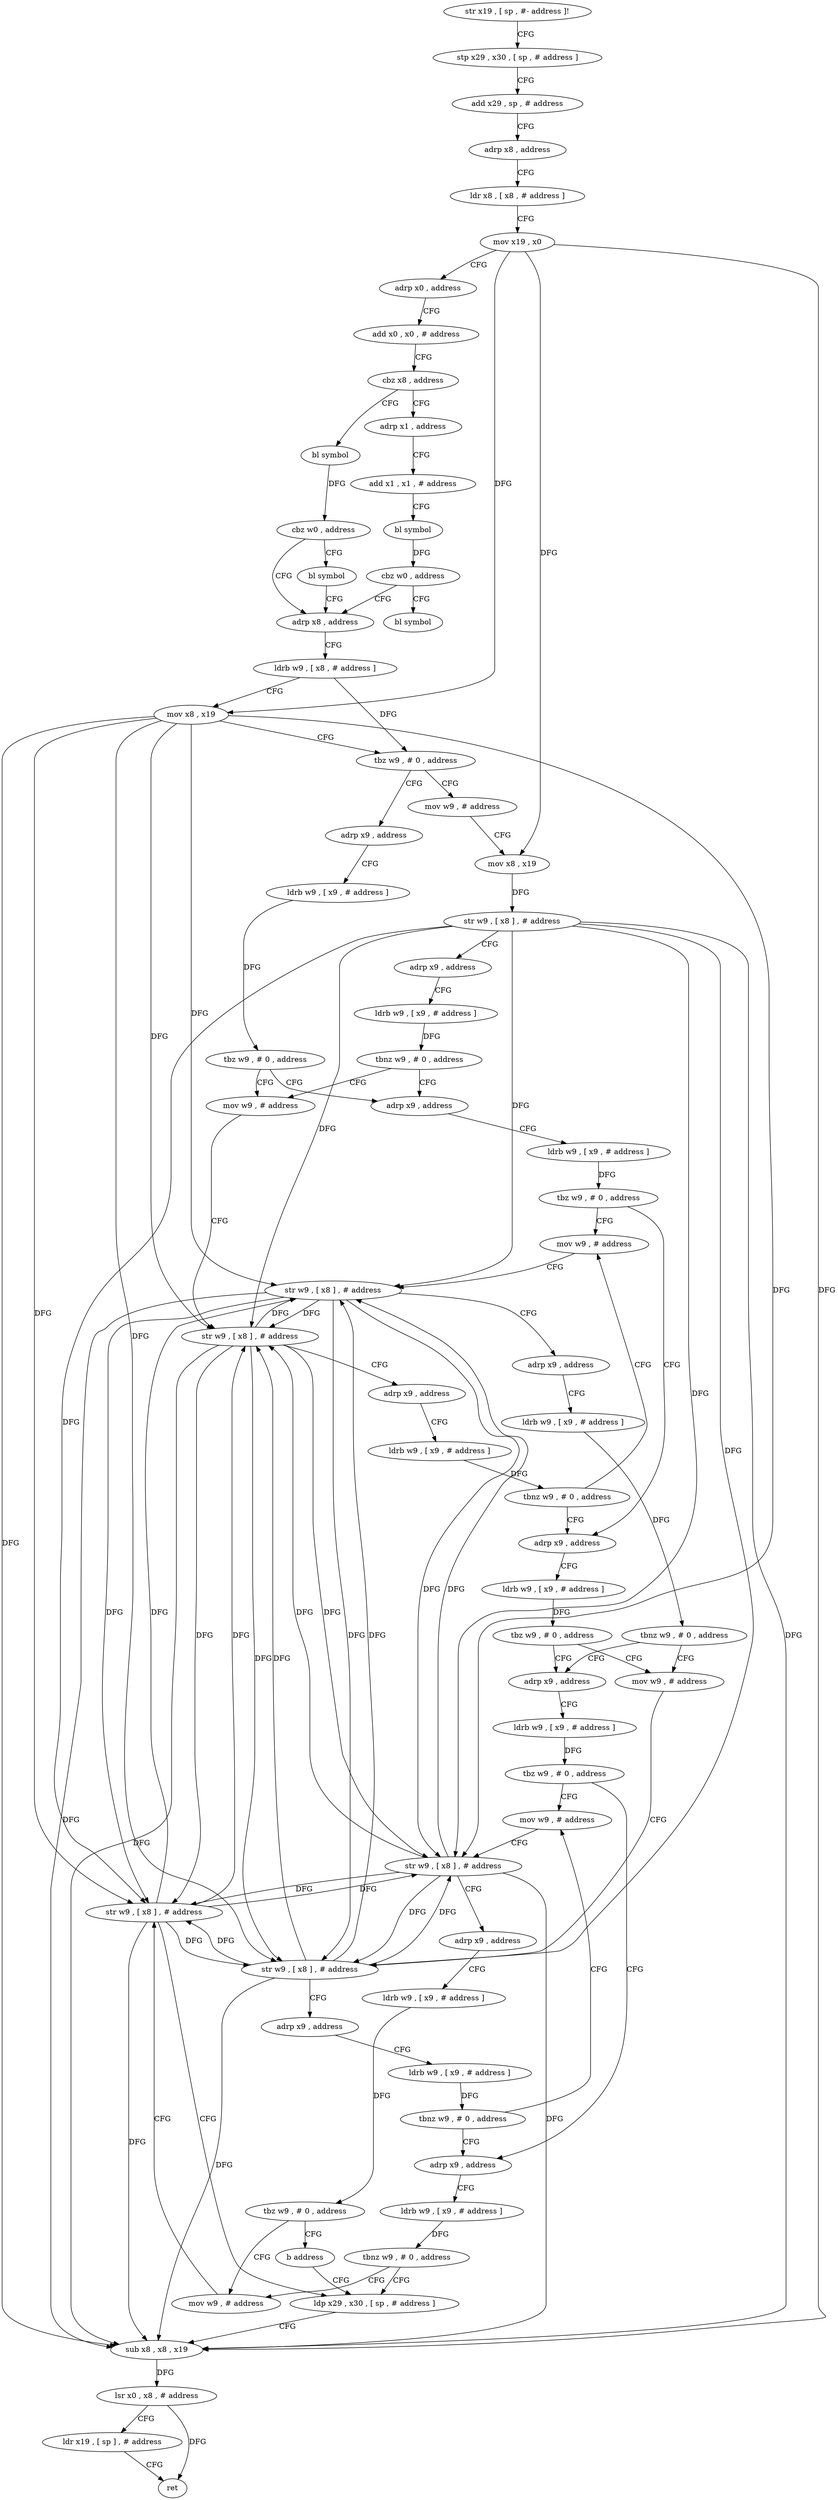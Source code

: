 digraph "func" {
"164600" [label = "str x19 , [ sp , #- address ]!" ]
"164604" [label = "stp x29 , x30 , [ sp , # address ]" ]
"164608" [label = "add x29 , sp , # address" ]
"164612" [label = "adrp x8 , address" ]
"164616" [label = "ldr x8 , [ x8 , # address ]" ]
"164620" [label = "mov x19 , x0" ]
"164624" [label = "adrp x0 , address" ]
"164628" [label = "add x0 , x0 , # address" ]
"164632" [label = "cbz x8 , address" ]
"164656" [label = "bl symbol" ]
"164636" [label = "adrp x1 , address" ]
"164660" [label = "cbz w0 , address" ]
"164668" [label = "adrp x8 , address" ]
"164664" [label = "bl symbol" ]
"164640" [label = "add x1 , x1 , # address" ]
"164644" [label = "bl symbol" ]
"164648" [label = "cbz w0 , address" ]
"164652" [label = "bl symbol" ]
"164672" [label = "ldrb w9 , [ x8 , # address ]" ]
"164676" [label = "mov x8 , x19" ]
"164680" [label = "tbz w9 , # 0 , address" ]
"164772" [label = "mov w9 , # address" ]
"164684" [label = "adrp x9 , address" ]
"164776" [label = "mov x8 , x19" ]
"164780" [label = "str w9 , [ x8 ] , # address" ]
"164784" [label = "adrp x9 , address" ]
"164788" [label = "ldrb w9 , [ x9 , # address ]" ]
"164792" [label = "tbnz w9 , # 0 , address" ]
"164696" [label = "adrp x9 , address" ]
"164796" [label = "mov w9 , # address" ]
"164688" [label = "ldrb w9 , [ x9 , # address ]" ]
"164692" [label = "tbz w9 , # 0 , address" ]
"164700" [label = "ldrb w9 , [ x9 , # address ]" ]
"164704" [label = "tbz w9 , # 0 , address" ]
"164816" [label = "mov w9 , # address" ]
"164708" [label = "adrp x9 , address" ]
"164800" [label = "str w9 , [ x8 ] , # address" ]
"164804" [label = "adrp x9 , address" ]
"164808" [label = "ldrb w9 , [ x9 , # address ]" ]
"164812" [label = "tbnz w9 , # 0 , address" ]
"164820" [label = "str w9 , [ x8 ] , # address" ]
"164824" [label = "adrp x9 , address" ]
"164828" [label = "ldrb w9 , [ x9 , # address ]" ]
"164832" [label = "tbnz w9 , # 0 , address" ]
"164720" [label = "adrp x9 , address" ]
"164836" [label = "mov w9 , # address" ]
"164712" [label = "ldrb w9 , [ x9 , # address ]" ]
"164716" [label = "tbz w9 , # 0 , address" ]
"164724" [label = "ldrb w9 , [ x9 , # address ]" ]
"164728" [label = "tbz w9 , # 0 , address" ]
"164856" [label = "mov w9 , # address" ]
"164732" [label = "adrp x9 , address" ]
"164840" [label = "str w9 , [ x8 ] , # address" ]
"164844" [label = "adrp x9 , address" ]
"164848" [label = "ldrb w9 , [ x9 , # address ]" ]
"164852" [label = "tbnz w9 , # 0 , address" ]
"164860" [label = "str w9 , [ x8 ] , # address" ]
"164864" [label = "adrp x9 , address" ]
"164868" [label = "ldrb w9 , [ x9 , # address ]" ]
"164872" [label = "tbz w9 , # 0 , address" ]
"164744" [label = "mov w9 , # address" ]
"164876" [label = "b address" ]
"164736" [label = "ldrb w9 , [ x9 , # address ]" ]
"164740" [label = "tbnz w9 , # 0 , address" ]
"164752" [label = "ldp x29 , x30 , [ sp , # address ]" ]
"164748" [label = "str w9 , [ x8 ] , # address" ]
"164756" [label = "sub x8 , x8 , x19" ]
"164760" [label = "lsr x0 , x8 , # address" ]
"164764" [label = "ldr x19 , [ sp ] , # address" ]
"164768" [label = "ret" ]
"164600" -> "164604" [ label = "CFG" ]
"164604" -> "164608" [ label = "CFG" ]
"164608" -> "164612" [ label = "CFG" ]
"164612" -> "164616" [ label = "CFG" ]
"164616" -> "164620" [ label = "CFG" ]
"164620" -> "164624" [ label = "CFG" ]
"164620" -> "164676" [ label = "DFG" ]
"164620" -> "164776" [ label = "DFG" ]
"164620" -> "164756" [ label = "DFG" ]
"164624" -> "164628" [ label = "CFG" ]
"164628" -> "164632" [ label = "CFG" ]
"164632" -> "164656" [ label = "CFG" ]
"164632" -> "164636" [ label = "CFG" ]
"164656" -> "164660" [ label = "DFG" ]
"164636" -> "164640" [ label = "CFG" ]
"164660" -> "164668" [ label = "CFG" ]
"164660" -> "164664" [ label = "CFG" ]
"164668" -> "164672" [ label = "CFG" ]
"164664" -> "164668" [ label = "CFG" ]
"164640" -> "164644" [ label = "CFG" ]
"164644" -> "164648" [ label = "DFG" ]
"164648" -> "164668" [ label = "CFG" ]
"164648" -> "164652" [ label = "CFG" ]
"164672" -> "164676" [ label = "CFG" ]
"164672" -> "164680" [ label = "DFG" ]
"164676" -> "164680" [ label = "CFG" ]
"164676" -> "164800" [ label = "DFG" ]
"164676" -> "164820" [ label = "DFG" ]
"164676" -> "164840" [ label = "DFG" ]
"164676" -> "164860" [ label = "DFG" ]
"164676" -> "164748" [ label = "DFG" ]
"164676" -> "164756" [ label = "DFG" ]
"164680" -> "164772" [ label = "CFG" ]
"164680" -> "164684" [ label = "CFG" ]
"164772" -> "164776" [ label = "CFG" ]
"164684" -> "164688" [ label = "CFG" ]
"164776" -> "164780" [ label = "DFG" ]
"164780" -> "164784" [ label = "CFG" ]
"164780" -> "164800" [ label = "DFG" ]
"164780" -> "164820" [ label = "DFG" ]
"164780" -> "164840" [ label = "DFG" ]
"164780" -> "164860" [ label = "DFG" ]
"164780" -> "164748" [ label = "DFG" ]
"164780" -> "164756" [ label = "DFG" ]
"164784" -> "164788" [ label = "CFG" ]
"164788" -> "164792" [ label = "DFG" ]
"164792" -> "164696" [ label = "CFG" ]
"164792" -> "164796" [ label = "CFG" ]
"164696" -> "164700" [ label = "CFG" ]
"164796" -> "164800" [ label = "CFG" ]
"164688" -> "164692" [ label = "DFG" ]
"164692" -> "164796" [ label = "CFG" ]
"164692" -> "164696" [ label = "CFG" ]
"164700" -> "164704" [ label = "DFG" ]
"164704" -> "164816" [ label = "CFG" ]
"164704" -> "164708" [ label = "CFG" ]
"164816" -> "164820" [ label = "CFG" ]
"164708" -> "164712" [ label = "CFG" ]
"164800" -> "164804" [ label = "CFG" ]
"164800" -> "164820" [ label = "DFG" ]
"164800" -> "164840" [ label = "DFG" ]
"164800" -> "164860" [ label = "DFG" ]
"164800" -> "164748" [ label = "DFG" ]
"164800" -> "164756" [ label = "DFG" ]
"164804" -> "164808" [ label = "CFG" ]
"164808" -> "164812" [ label = "DFG" ]
"164812" -> "164708" [ label = "CFG" ]
"164812" -> "164816" [ label = "CFG" ]
"164820" -> "164824" [ label = "CFG" ]
"164820" -> "164800" [ label = "DFG" ]
"164820" -> "164840" [ label = "DFG" ]
"164820" -> "164860" [ label = "DFG" ]
"164820" -> "164748" [ label = "DFG" ]
"164820" -> "164756" [ label = "DFG" ]
"164824" -> "164828" [ label = "CFG" ]
"164828" -> "164832" [ label = "DFG" ]
"164832" -> "164720" [ label = "CFG" ]
"164832" -> "164836" [ label = "CFG" ]
"164720" -> "164724" [ label = "CFG" ]
"164836" -> "164840" [ label = "CFG" ]
"164712" -> "164716" [ label = "DFG" ]
"164716" -> "164836" [ label = "CFG" ]
"164716" -> "164720" [ label = "CFG" ]
"164724" -> "164728" [ label = "DFG" ]
"164728" -> "164856" [ label = "CFG" ]
"164728" -> "164732" [ label = "CFG" ]
"164856" -> "164860" [ label = "CFG" ]
"164732" -> "164736" [ label = "CFG" ]
"164840" -> "164844" [ label = "CFG" ]
"164840" -> "164800" [ label = "DFG" ]
"164840" -> "164820" [ label = "DFG" ]
"164840" -> "164860" [ label = "DFG" ]
"164840" -> "164748" [ label = "DFG" ]
"164840" -> "164756" [ label = "DFG" ]
"164844" -> "164848" [ label = "CFG" ]
"164848" -> "164852" [ label = "DFG" ]
"164852" -> "164732" [ label = "CFG" ]
"164852" -> "164856" [ label = "CFG" ]
"164860" -> "164864" [ label = "CFG" ]
"164860" -> "164800" [ label = "DFG" ]
"164860" -> "164820" [ label = "DFG" ]
"164860" -> "164840" [ label = "DFG" ]
"164860" -> "164748" [ label = "DFG" ]
"164860" -> "164756" [ label = "DFG" ]
"164864" -> "164868" [ label = "CFG" ]
"164868" -> "164872" [ label = "DFG" ]
"164872" -> "164744" [ label = "CFG" ]
"164872" -> "164876" [ label = "CFG" ]
"164744" -> "164748" [ label = "CFG" ]
"164876" -> "164752" [ label = "CFG" ]
"164736" -> "164740" [ label = "DFG" ]
"164740" -> "164752" [ label = "CFG" ]
"164740" -> "164744" [ label = "CFG" ]
"164752" -> "164756" [ label = "CFG" ]
"164748" -> "164752" [ label = "CFG" ]
"164748" -> "164800" [ label = "DFG" ]
"164748" -> "164820" [ label = "DFG" ]
"164748" -> "164840" [ label = "DFG" ]
"164748" -> "164860" [ label = "DFG" ]
"164748" -> "164756" [ label = "DFG" ]
"164756" -> "164760" [ label = "DFG" ]
"164760" -> "164764" [ label = "CFG" ]
"164760" -> "164768" [ label = "DFG" ]
"164764" -> "164768" [ label = "CFG" ]
}
